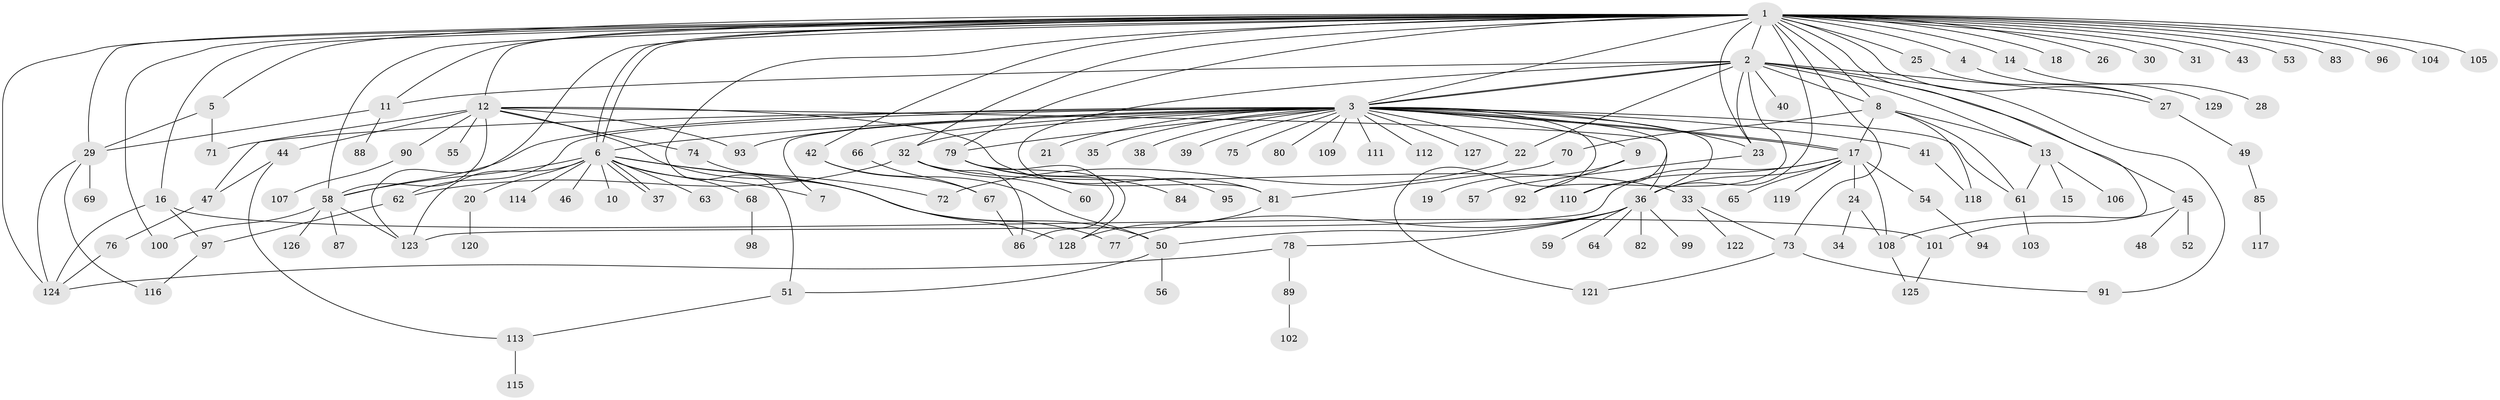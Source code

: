 // coarse degree distribution, {33: 0.01, 15: 0.01, 31: 0.01, 1: 0.49, 3: 0.14, 16: 0.01, 2: 0.16, 7: 0.03, 10: 0.01, 4: 0.05, 5: 0.05, 13: 0.01, 9: 0.01, 6: 0.01}
// Generated by graph-tools (version 1.1) at 2025/41/03/06/25 10:41:46]
// undirected, 129 vertices, 193 edges
graph export_dot {
graph [start="1"]
  node [color=gray90,style=filled];
  1;
  2;
  3;
  4;
  5;
  6;
  7;
  8;
  9;
  10;
  11;
  12;
  13;
  14;
  15;
  16;
  17;
  18;
  19;
  20;
  21;
  22;
  23;
  24;
  25;
  26;
  27;
  28;
  29;
  30;
  31;
  32;
  33;
  34;
  35;
  36;
  37;
  38;
  39;
  40;
  41;
  42;
  43;
  44;
  45;
  46;
  47;
  48;
  49;
  50;
  51;
  52;
  53;
  54;
  55;
  56;
  57;
  58;
  59;
  60;
  61;
  62;
  63;
  64;
  65;
  66;
  67;
  68;
  69;
  70;
  71;
  72;
  73;
  74;
  75;
  76;
  77;
  78;
  79;
  80;
  81;
  82;
  83;
  84;
  85;
  86;
  87;
  88;
  89;
  90;
  91;
  92;
  93;
  94;
  95;
  96;
  97;
  98;
  99;
  100;
  101;
  102;
  103;
  104;
  105;
  106;
  107;
  108;
  109;
  110;
  111;
  112;
  113;
  114;
  115;
  116;
  117;
  118;
  119;
  120;
  121;
  122;
  123;
  124;
  125;
  126;
  127;
  128;
  129;
  1 -- 2;
  1 -- 3;
  1 -- 4;
  1 -- 5;
  1 -- 6;
  1 -- 6;
  1 -- 8;
  1 -- 11;
  1 -- 12;
  1 -- 14;
  1 -- 16;
  1 -- 18;
  1 -- 23;
  1 -- 25;
  1 -- 26;
  1 -- 27;
  1 -- 29;
  1 -- 30;
  1 -- 31;
  1 -- 32;
  1 -- 36;
  1 -- 42;
  1 -- 43;
  1 -- 51;
  1 -- 53;
  1 -- 58;
  1 -- 73;
  1 -- 79;
  1 -- 83;
  1 -- 96;
  1 -- 100;
  1 -- 104;
  1 -- 105;
  1 -- 108;
  1 -- 123;
  1 -- 124;
  2 -- 3;
  2 -- 3;
  2 -- 8;
  2 -- 11;
  2 -- 13;
  2 -- 22;
  2 -- 23;
  2 -- 27;
  2 -- 40;
  2 -- 45;
  2 -- 81;
  2 -- 91;
  2 -- 92;
  3 -- 6;
  3 -- 7;
  3 -- 9;
  3 -- 17;
  3 -- 17;
  3 -- 21;
  3 -- 22;
  3 -- 23;
  3 -- 32;
  3 -- 35;
  3 -- 36;
  3 -- 38;
  3 -- 39;
  3 -- 41;
  3 -- 58;
  3 -- 61;
  3 -- 62;
  3 -- 66;
  3 -- 71;
  3 -- 75;
  3 -- 79;
  3 -- 80;
  3 -- 93;
  3 -- 109;
  3 -- 110;
  3 -- 111;
  3 -- 112;
  3 -- 121;
  3 -- 127;
  4 -- 129;
  5 -- 29;
  5 -- 71;
  6 -- 7;
  6 -- 10;
  6 -- 20;
  6 -- 37;
  6 -- 37;
  6 -- 46;
  6 -- 50;
  6 -- 58;
  6 -- 63;
  6 -- 68;
  6 -- 72;
  6 -- 114;
  6 -- 123;
  8 -- 13;
  8 -- 17;
  8 -- 61;
  8 -- 70;
  8 -- 118;
  9 -- 19;
  9 -- 92;
  11 -- 29;
  11 -- 88;
  12 -- 36;
  12 -- 44;
  12 -- 47;
  12 -- 55;
  12 -- 58;
  12 -- 74;
  12 -- 77;
  12 -- 81;
  12 -- 90;
  12 -- 93;
  13 -- 15;
  13 -- 61;
  13 -- 106;
  14 -- 28;
  16 -- 97;
  16 -- 101;
  16 -- 124;
  17 -- 24;
  17 -- 36;
  17 -- 54;
  17 -- 65;
  17 -- 108;
  17 -- 110;
  17 -- 119;
  17 -- 123;
  20 -- 120;
  22 -- 72;
  23 -- 57;
  24 -- 34;
  24 -- 108;
  25 -- 27;
  27 -- 49;
  29 -- 69;
  29 -- 116;
  29 -- 124;
  32 -- 33;
  32 -- 60;
  32 -- 62;
  32 -- 86;
  33 -- 73;
  33 -- 122;
  36 -- 50;
  36 -- 59;
  36 -- 64;
  36 -- 77;
  36 -- 78;
  36 -- 82;
  36 -- 99;
  41 -- 118;
  42 -- 50;
  42 -- 67;
  44 -- 47;
  44 -- 113;
  45 -- 48;
  45 -- 52;
  45 -- 101;
  47 -- 76;
  49 -- 85;
  50 -- 51;
  50 -- 56;
  51 -- 113;
  54 -- 94;
  58 -- 87;
  58 -- 100;
  58 -- 123;
  58 -- 126;
  61 -- 103;
  62 -- 97;
  66 -- 67;
  67 -- 86;
  68 -- 98;
  70 -- 81;
  73 -- 91;
  73 -- 121;
  74 -- 128;
  76 -- 124;
  78 -- 89;
  78 -- 124;
  79 -- 84;
  79 -- 86;
  79 -- 95;
  79 -- 128;
  81 -- 128;
  85 -- 117;
  89 -- 102;
  90 -- 107;
  97 -- 116;
  101 -- 125;
  108 -- 125;
  113 -- 115;
}
